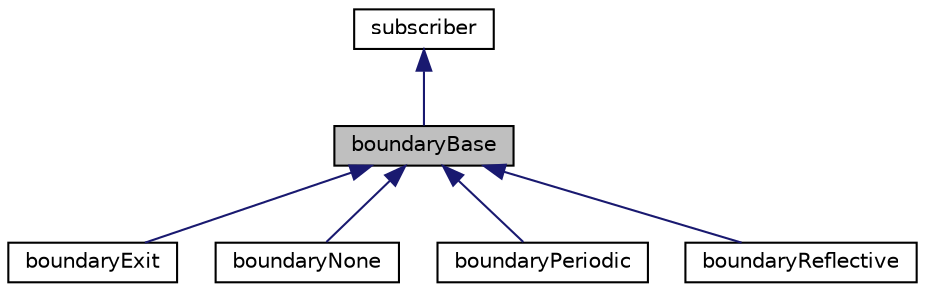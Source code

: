 digraph "boundaryBase"
{
 // LATEX_PDF_SIZE
  edge [fontname="Helvetica",fontsize="10",labelfontname="Helvetica",labelfontsize="10"];
  node [fontname="Helvetica",fontsize="10",shape=record];
  Node1 [label="boundaryBase",height=0.2,width=0.4,color="black", fillcolor="grey75", style="filled", fontcolor="black",tooltip=" "];
  Node2 -> Node1 [dir="back",color="midnightblue",fontsize="10",style="solid",fontname="Helvetica"];
  Node2 [label="subscriber",height=0.2,width=0.4,color="black", fillcolor="white", style="filled",URL="$classpFlow_1_1subscriber.html",tooltip=" "];
  Node1 -> Node3 [dir="back",color="midnightblue",fontsize="10",style="solid",fontname="Helvetica"];
  Node3 [label="boundaryExit",height=0.2,width=0.4,color="black", fillcolor="white", style="filled",URL="$classpFlow_1_1boundaryExit.html",tooltip=" "];
  Node1 -> Node4 [dir="back",color="midnightblue",fontsize="10",style="solid",fontname="Helvetica"];
  Node4 [label="boundaryNone",height=0.2,width=0.4,color="black", fillcolor="white", style="filled",URL="$classpFlow_1_1boundaryNone.html",tooltip=" "];
  Node1 -> Node5 [dir="back",color="midnightblue",fontsize="10",style="solid",fontname="Helvetica"];
  Node5 [label="boundaryPeriodic",height=0.2,width=0.4,color="black", fillcolor="white", style="filled",URL="$classpFlow_1_1boundaryPeriodic.html",tooltip=" "];
  Node1 -> Node6 [dir="back",color="midnightblue",fontsize="10",style="solid",fontname="Helvetica"];
  Node6 [label="boundaryReflective",height=0.2,width=0.4,color="black", fillcolor="white", style="filled",URL="$classpFlow_1_1boundaryReflective.html",tooltip=" "];
}
